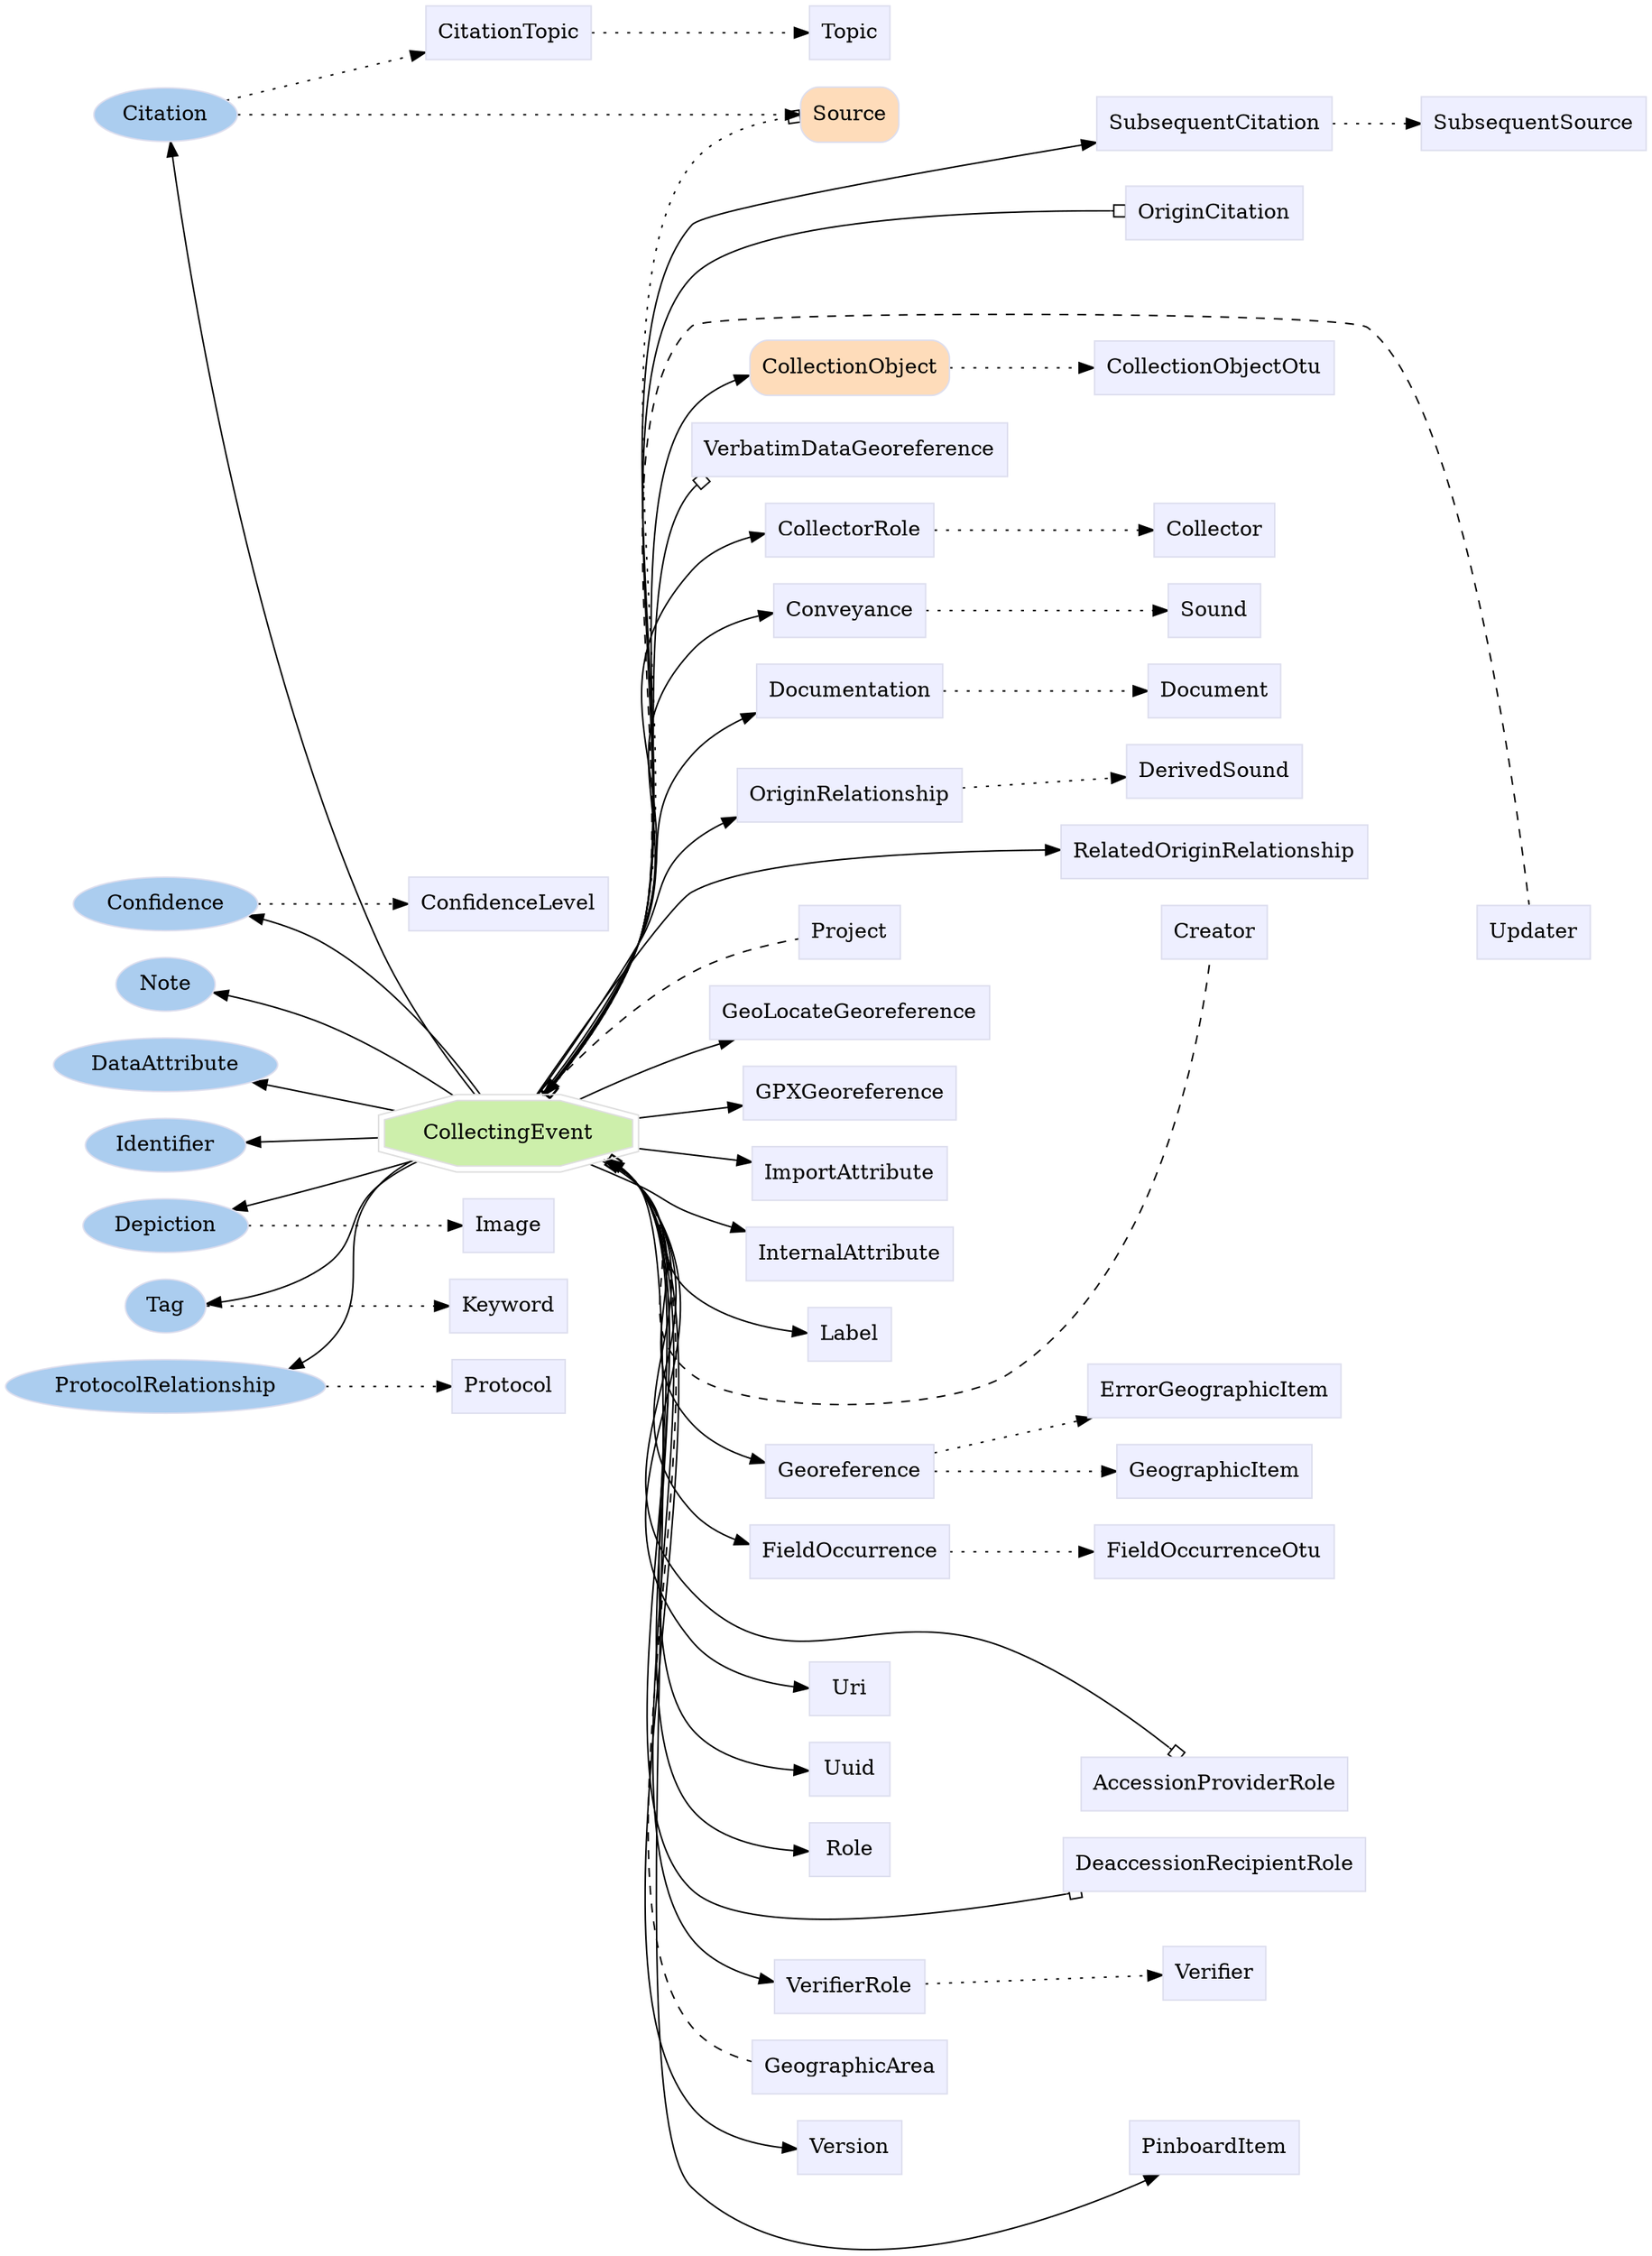 digraph CollectingEvent {
	graph [bb="0,0,923.69,1497.5",
		label="",
		outputorder=edgesfirst,
		rankdir=LR
	];
	node [label="\N"];
	subgraph annotator_cluster {
		graph [rank=min];
		Citation	[color="#dddeee",
			fillcolor="#abcdef",
			group=annotator,
			height=0.5,
			href="/develop/Data/models.html#citation",
			label=Citation,
			pos="88.713,1424.5",
			shape=oval,
			style=filled,
			target=_top,
			width=1.1279];
		Confidence	[color="#dddeee",
			fillcolor="#abcdef",
			group=annotator,
			height=0.5,
			href="/develop/Data/models.html#confidence",
			label=Confidence,
			pos="88.713,898.52",
			shape=oval,
			style=filled,
			target=_top,
			width=1.4833];
		DataAttribute	[color="#dddeee",
			fillcolor="#abcdef",
			group=annotator,
			height=0.5,
			href="/develop/Data/models.html#data-attribute",
			label=DataAttribute,
			pos="88.713,790.52",
			shape=oval,
			style=filled,
			target=_top,
			width=1.7108];
		Depiction	[color="#dddeee",
			fillcolor="#abcdef",
			group=annotator,
			height=0.5,
			href="/develop/Data/models.html#depiction",
			label=Depiction,
			pos="88.713,682.52",
			shape=oval,
			style=filled,
			target=_top,
			width=1.3127];
		Identifier	[color="#dddeee",
			fillcolor="#abcdef",
			group=annotator,
			height=0.5,
			href="/develop/Data/models.html#identifier",
			label=Identifier,
			pos="88.713,736.52",
			shape=oval,
			style=filled,
			target=_top,
			width=1.2558];
		Tag	[color="#dddeee",
			fillcolor="#abcdef",
			group=annotator,
			height=0.5,
			href="/develop/Data/models.html#tag",
			label=Tag,
			pos="88.713,628.52",
			shape=oval,
			style=filled,
			target=_top,
			width=0.75];
		Note	[color="#dddeee",
			fillcolor="#abcdef",
			group=annotator,
			height=0.5,
			href="/develop/Data/models.html#note",
			label=Note,
			pos="88.713,844.52",
			shape=oval,
			style=filled,
			target=_top,
			width=0.80088];
		ProtocolRelationship	[color="#dddeee",
			fillcolor="#abcdef",
			group=annotator,
			height=0.5,
			href="/develop/Data/models.html#protocol-relationship",
			label=ProtocolRelationship,
			pos="88.713,574.52",
			shape=oval,
			style=filled,
			target=_top,
			width=2.4643];
	}
	subgraph core {
		CollectingEvent	[color="#dedede",
			fillcolor="#cdefab",
			group=target,
			height=0.61111,
			href="/develop/Data/models.html#collecting-event",
			label=CollectingEvent,
			pos="294.06,740.52",
			shape=doubleoctagon,
			style=filled,
			target=_top,
			width=2.2398];
		CollectionObject	[color="#dddeee",
			fillcolor="#fedcba",
			group=core,
			height=0.51389,
			href="/develop/Data/models.html#collection-object",
			label=CollectionObject,
			pos="492.94,1254.5",
			shape=Mrecord,
			style=filled,
			target=_top,
			width=1.5035];
		Source	[color="#dddeee",
			fillcolor="#fedcba",
			group=core,
			height=0.51389,
			href="/develop/Data/models.html#source",
			label=Source,
			pos="492.94,1424.5",
			shape=Mrecord,
			style=filled,
			target=_top,
			width=0.75];
	}
	subgraph supporting {
		CitationTopic	[color="#dddeee",
			fillcolor="#eeefff",
			group=supporting,
			height=0.5,
			href="/develop/Data/models.html#citation-topic",
			label=CitationTopic,
			pos="294.06,1479.5",
			shape=box,
			style=filled,
			target=_top,
			width=1.2639];
		CollectionObjectOtu	[color="#dddeee",
			fillcolor="#eeefff",
			group=supporting,
			height=0.5,
			href="/develop/Data/models.html#collection-object-otu",
			label=CollectionObjectOtu,
			pos="691.57,1254.5",
			shape=box,
			style=filled,
			target=_top,
			width=1.7847];
		CollectorRole	[color="#dddeee",
			fillcolor="#eeefff",
			group=supporting,
			height=0.5,
			href="/develop/Data/models.html#collector-role",
			label=CollectorRole,
			pos="492.94,1145.5",
			shape=box,
			style=filled,
			target=_top,
			width=1.2743];
		Collector	[color="#dddeee",
			fillcolor="#eeefff",
			group=supporting,
			height=0.5,
			href="/develop/Data/models.html#collector",
			label=Collector,
			pos="691.57,1145.5",
			shape=box,
			style=filled,
			target=_top,
			width=0.92014];
		ConfidenceLevel	[color="#dddeee",
			fillcolor="#eeefff",
			group=supporting,
			height=0.5,
			href="/develop/Data/models.html#confidence-level",
			label=ConfidenceLevel,
			pos="294.06,898.52",
			shape=box,
			style=filled,
			target=_top,
			width=1.5139];
		Conveyance	[color="#dddeee",
			fillcolor="#eeefff",
			group=supporting,
			height=0.5,
			href="/develop/Data/models.html#conveyance",
			label=Conveyance,
			pos="492.94,1091.5",
			shape=box,
			style=filled,
			target=_top,
			width=1.1493];
		OriginRelationship	[color="#dddeee",
			fillcolor="#eeefff",
			group=supporting,
			height=0.5,
			href="/develop/Data/models.html#origin-relationship",
			label=OriginRelationship,
			pos="492.94,967.52",
			shape=box,
			style=filled,
			target=_top,
			width=1.6597];
		DerivedSound	[color="#dddeee",
			fillcolor="#eeefff",
			group=supporting,
			height=0.5,
			href="/develop/Data/models.html#derived-sound",
			label=DerivedSound,
			pos="691.57,983.52",
			shape=box,
			style=filled,
			target=_top,
			width=1.3056];
		Documentation	[color="#dddeee",
			fillcolor="#eeefff",
			group=supporting,
			height=0.5,
			href="/develop/Data/models.html#documentation",
			label=Documentation,
			pos="492.94,1037.5",
			shape=box,
			style=filled,
			target=_top,
			width=1.3889];
		Document	[color="#dddeee",
			fillcolor="#eeefff",
			group=supporting,
			height=0.5,
			href="/develop/Data/models.html#document",
			label=Document,
			pos="691.57,1037.5",
			shape=box,
			style=filled,
			target=_top,
			width=1.0139];
		Georeference	[color="#dddeee",
			fillcolor="#eeefff",
			group=supporting,
			height=0.5,
			href="/develop/Data/models.html#georeference",
			label=Georeference,
			pos="492.94,513.52",
			shape=box,
			style=filled,
			target=_top,
			width=1.2326];
		ErrorGeographicItem	[color="#dddeee",
			fillcolor="#eeefff",
			group=supporting,
			height=0.5,
			href="/develop/Data/models.html#error-geographic-item",
			label=ErrorGeographicItem,
			pos="691.57,567.52",
			shape=box,
			style=filled,
			target=_top,
			width=1.8472];
		FieldOccurrence	[color="#dddeee",
			fillcolor="#eeefff",
			group=supporting,
			height=0.5,
			href="/develop/Data/models.html#field-occurrence",
			label=FieldOccurrence,
			pos="492.94,459.52",
			shape=box,
			style=filled,
			target=_top,
			width=1.4722];
		FieldOccurrenceOtu	[color="#dddeee",
			fillcolor="#eeefff",
			group=supporting,
			height=0.5,
			href="/develop/Data/models.html#field-occurrence-otu",
			label=FieldOccurrenceOtu,
			pos="691.57,459.52",
			shape=box,
			style=filled,
			target=_top,
			width=1.7535];
		GeoLocateGeoreference	[color="#dddeee",
			fillcolor="#eeefff",
			group=supporting,
			height=0.5,
			href="/develop/Data/models.html#geo-locate-georeference",
			label=GeoLocateGeoreference,
			pos="492.94,821.52",
			shape=box,
			style=filled,
			target=_top,
			width=2.0556];
		GeographicItem	[color="#dddeee",
			fillcolor="#eeefff",
			group=supporting,
			height=0.5,
			href="/develop/Data/models.html#geographic-item",
			label=GeographicItem,
			pos="691.57,513.52",
			shape=box,
			style=filled,
			target=_top,
			width=1.4514];
		GPXGeoreference	[color="#dddeee",
			fillcolor="#eeefff",
			group=supporting,
			height=0.5,
			href="/develop/Data/models.html#gpx-georeference",
			label=GPXGeoreference,
			pos="492.94,767.52",
			shape=box,
			style=filled,
			target=_top,
			width=1.6076];
		Image	[color="#dddeee",
			fillcolor="#eeefff",
			group=supporting,
			height=0.5,
			href="/develop/Data/models.html#image",
			label=Image,
			pos="294.06,682.52",
			shape=box,
			style=filled,
			target=_top,
			width=0.75];
		ImportAttribute	[color="#dddeee",
			fillcolor="#eeefff",
			group=supporting,
			height=0.5,
			href="/develop/Data/models.html#import-attribute",
			label=ImportAttribute,
			pos="492.94,713.52",
			shape=box,
			style=filled,
			target=_top,
			width=1.4201];
		InternalAttribute	[color="#dddeee",
			fillcolor="#eeefff",
			group=supporting,
			height=0.5,
			href="/develop/Data/models.html#internal-attribute",
			label=InternalAttribute,
			pos="492.94,659.52",
			shape=box,
			style=filled,
			target=_top,
			width=1.4826];
		Keyword	[color="#dddeee",
			fillcolor="#eeefff",
			group=supporting,
			height=0.5,
			href="/develop/Data/models.html#keyword",
			label=Keyword,
			pos="294.06,628.52",
			shape=box,
			style=filled,
			target=_top,
			width=0.92014];
		Label	[color="#dddeee",
			fillcolor="#eeefff",
			group=supporting,
			height=0.5,
			href="/develop/Data/models.html#label",
			label=Label,
			pos="492.94,605.52",
			shape=box,
			style=filled,
			target=_top,
			width=0.75];
		PinboardItem	[color="#dddeee",
			fillcolor="#eeefff",
			group=supporting,
			height=0.5,
			href="/develop/Data/models.html#pinboard-item",
			label=PinboardItem,
			pos="691.57,59.516",
			shape=box,
			style=filled,
			target=_top,
			width=1.2535];
		Protocol	[color="#dddeee",
			fillcolor="#eeefff",
			group=supporting,
			height=0.5,
			href="/develop/Data/models.html#protocol",
			label=Protocol,
			pos="294.06,574.52",
			shape=box,
			style=filled,
			target=_top,
			width=0.85764];
		RelatedOriginRelationship	[color="#dddeee",
			fillcolor="#eeefff",
			group=supporting,
			height=0.5,
			href="/develop/Data/models.html#related-origin-relationship",
			label=RelatedOriginRelationship,
			pos="691.57,929.52",
			shape=box,
			style=filled,
			target=_top,
			width=2.2326];
		Role	[color="#dddeee",
			fillcolor="#eeefff",
			group=supporting,
			height=0.5,
			href="/develop/Data/models.html#role",
			label=Role,
			pos="492.94,259.52",
			shape=box,
			style=filled,
			target=_top,
			width=0.75];
		Sound	[color="#dddeee",
			fillcolor="#eeefff",
			group=supporting,
			height=0.5,
			href="/develop/Data/models.html#sound",
			label=Sound,
			pos="691.57,1091.5",
			shape=box,
			style=filled,
			target=_top,
			width=0.75];
		SubsequentCitation	[color="#dddeee",
			fillcolor="#eeefff",
			group=supporting,
			height=0.5,
			href="/develop/Data/models.html#subsequent-citation",
			label=SubsequentCitation,
			pos="691.57,1418.5",
			shape=box,
			style=filled,
			target=_top,
			width=1.691];
		SubsequentSource	[color="#dddeee",
			fillcolor="#eeefff",
			group=supporting,
			height=0.5,
			href="/develop/Data/models.html#subsequent-source",
			label=SubsequentSource,
			pos="865.82,1418.5",
			shape=box,
			style=filled,
			target=_top,
			width=1.6076];
		Topic	[color="#dddeee",
			fillcolor="#eeefff",
			group=supporting,
			height=0.5,
			href="/develop/Data/models.html#topic",
			label=Topic,
			pos="492.94,1479.5",
			shape=box,
			style=filled,
			target=_top,
			width=0.75];
		Uri	[color="#dddeee",
			fillcolor="#eeefff",
			group=supporting,
			height=0.5,
			href="/develop/Data/models.html#uri",
			label=Uri,
			pos="492.94,367.52",
			shape=box,
			style=filled,
			target=_top,
			width=0.75];
		Uuid	[color="#dddeee",
			fillcolor="#eeefff",
			group=supporting,
			height=0.5,
			href="/develop/Data/models.html#uuid",
			label=Uuid,
			pos="492.94,313.52",
			shape=box,
			style=filled,
			target=_top,
			width=0.75];
		VerifierRole	[color="#dddeee",
			fillcolor="#eeefff",
			group=supporting,
			height=0.5,
			href="/develop/Data/models.html#verifier-role",
			label=VerifierRole,
			pos="492.94,167.52",
			shape=box,
			style=filled,
			target=_top,
			width=1.1493];
		Verifier	[color="#dddeee",
			fillcolor="#eeefff",
			group=supporting,
			height=0.5,
			href="/develop/Data/models.html#verifier",
			label=Verifier,
			pos="691.57,176.52",
			shape=box,
			style=filled,
			target=_top,
			width=0.79514];
		Version	[color="#dddeee",
			fillcolor="#eeefff",
			group=supporting,
			height=0.5,
			href="/develop/Data/models.html#version",
			label=Version,
			pos="492.94,59.516",
			shape=box,
			style=filled,
			target=_top,
			width=0.79514];
		Creator	[color="#dddeee",
			fillcolor="#eeefff",
			group=supporting,
			height=0.5,
			href="/develop/Data/models.html#creator",
			label=Creator,
			pos="691.57,875.52",
			shape=box,
			style=filled,
			target=_top,
			width=0.78472];
		GeographicArea	[color="#dddeee",
			fillcolor="#eeefff",
			group=supporting,
			height=0.5,
			href="/develop/Data/models.html#geographic-area",
			label=GeographicArea,
			pos="492.94,113.52",
			shape=box,
			style=filled,
			target=_top,
			width=1.4618];
		Project	[color="#dddeee",
			fillcolor="#eeefff",
			group=supporting,
			height=0.5,
			href="/develop/Data/models.html#project",
			label=Project,
			pos="492.94,875.52",
			shape=box,
			style=filled,
			target=_top,
			width=0.75347];
		Updater	[color="#dddeee",
			fillcolor="#eeefff",
			group=supporting,
			height=0.5,
			href="/develop/Data/models.html#updater",
			label=Updater,
			pos="865.82,875.52",
			shape=box,
			style=filled,
			target=_top,
			width=0.82639];
		AccessionProviderRole	[color="#dddeee",
			fillcolor="#eeefff",
			group=supporting,
			height=0.5,
			href="/develop/Data/models.html#accession-provider-role",
			label=AccessionProviderRole,
			pos="691.57,294.52",
			shape=box,
			style=filled,
			target=_top,
			width=1.9931];
		DeaccessionRecipientRole	[color="#dddeee",
			fillcolor="#eeefff",
			group=supporting,
			height=0.5,
			href="/develop/Data/models.html#deaccession-recipient-role",
			label=DeaccessionRecipientRole,
			pos="691.57,240.52",
			shape=box,
			style=filled,
			target=_top,
			width=2.2326];
		OriginCitation	[color="#dddeee",
			fillcolor="#eeefff",
			group=supporting,
			height=0.5,
			href="/develop/Data/models.html#origin-citation",
			label=OriginCitation,
			pos="691.57,1358.5",
			shape=box,
			style=filled,
			target=_top,
			width=1.316];
		VerbatimDataGeoreference	[color="#dddeee",
			fillcolor="#eeefff",
			group=supporting,
			height=0.5,
			href="/develop/Data/models.html#verbatim-data-georeference",
			label=VerbatimDataGeoreference,
			pos="492.94,1199.5",
			shape=box,
			style=filled,
			target=_top,
			width=2.2847];
	}
	Citation -> Source	[pos="e,465.76,1424.5 129.75,1424.5 207.65,1424.5 378.6,1424.5 454.43,1424.5",
		style=dotted];
	Citation -> CitationTopic	[pos="e,248.21,1467.4 123.75,1433.7 154.69,1442.1 200.93,1454.6 237.28,1464.4",
		style=dotted];
	Confidence -> ConfidenceLevel	[pos="e,239.37,898.52 142.61,898.52 168.78,898.52 200.59,898.52 228.22,898.52",
		style=dotted];
	Depiction -> Image	[pos="e,266.83,682.52 136.37,682.52 172.55,682.52 222.05,682.52 255.66,682.52",
		style=dotted];
	Tag -> Keyword	[pos="e,260.62,628.52 115.88,628.52 149.56,628.52 208.57,628.52 249.18,628.52",
		style=dotted];
	ProtocolRelationship -> Protocol	[pos="e,262.95,574.52 177.72,574.52 203.44,574.52 230.35,574.52 251.7,574.52",
		style=dotted];
	CollectingEvent -> Citation	[pos="e,91.618,1406.2 276.25,762.97 258.18,788.14 229.84,830.79 213.43,871.52 136.48,1062.4 102.68,1310.6 92.89,1395"];
	CollectingEvent -> Confidence	[pos="e,135.52,889.52 279.05,762.92 259.69,792.08 222.03,842.73 177.43,871.52 167.99,877.61 157.1,882.39 146.27,886.13"];
	CollectingEvent -> DataAttribute	[pos="e,136.88,778.92 231.12,755.75 204.6,762.27 173.8,769.84 147.73,776.25"];
	CollectingEvent -> Depiction	[pos="e,127.48,693.29 235.89,724.21 205.14,715.44 167.62,704.74 138.29,696.37"];
	CollectingEvent -> Identifier	[pos="e,134.34,737.39 213.31,738.95 190.66,738.5 166.49,738.03 145.59,737.62"];
	CollectingEvent -> Tag	[pos="e,115.61,631.76 237.11,723.83 228.69,719.91 220.48,715.19 213.43,709.52 190.94,691.45 200.55,672.76 177.43,655.52 162.69,644.53 \
143.42,637.96 126.7,634.06"];
	CollectingEvent -> Note	[pos="e,116.17,838.5 264.51,762.94 241.92,779.81 209.02,802.52 177.43,817.52 161.56,825.05 143.09,831.1 127.2,835.55"];
	CollectingEvent -> ProtocolRelationship	[pos="e,154.99,586.79 234.08,724.55 226.44,720.58 219.26,715.64 213.43,709.52 178.55,672.87 213.62,636.88 177.43,601.52 173.74,597.91 \
169.58,594.79 165.13,592.08"];
	CollectingEvent -> CollectionObject	[pos="e,438.37,1245.6 312.8,762.62 331.68,787.5 360.73,829.88 374.69,871.52 399.91,946.69 361.45,1164.4 410.69,1226.5 415.42,1232.5 421.5,\
1237.2 428.2,1240.9"];
	CollectingEvent -> Source	[arrowhead=obox,
		arrowtail=obox,
		dir=both,
		pos="s,313.4,762.99 e,465.5,1421.1 319.5,771.08 338.23,796.39 362.82,834.14 374.69,871.52 409.77,981.91 342.73,1297.7 410.69,1391.5 421.2,\
1406 439.2,1414.2 455.59,1418.7",
		style=dotted];
	CollectingEvent -> CollectorRole	[pos="e,446.72,1139.8 312.46,762.74 331.04,787.72 359.82,830.2 374.69,871.52 412.26,975.9 339.45,1033.5 410.69,1118.5 417.35,1126.5 426.42,\
1132.1 436.08,1136.1"];
	CollectingEvent -> Conveyance	[pos="e,451.19,1086.7 312.15,762.86 330.46,787.94 359.01,830.5 374.69,871.52 405.87,953.02 353.34,998.75 410.69,1064.5 418.47,1073.4 429.26,\
1079.4 440.44,1083.4"];
	CollectingEvent -> OriginRelationship	[pos="e,432.79,949.86 308.82,762.63 324.88,788.57 352.12,832.92 374.69,871.52 391.17,899.69 386.09,914.08 410.69,935.52 414.46,938.8 418.6,\
941.77 422.96,944.45"];
	CollectingEvent -> Documentation	[pos="e,442.67,1019.4 311.06,762.72 328.67,788.01 356.86,831.09 374.69,871.52 397.68,923.63 374.68,950.38 410.69,994.52 416.79,1002 424.52,\
1008.3 432.79,1013.6"];
	CollectingEvent -> Georeference	[pos="e,448.31,522.12 355.04,724.88 362.44,720.86 369.29,715.83 374.69,709.52 423.21,652.82 362.29,602.31 410.69,545.52 417.85,537.12 \
427.49,530.92 437.64,526.33"];
	CollectingEvent -> FieldOccurrence	[pos="e,439.62,467.72 355.37,725.15 362.72,721.1 369.47,715.98 374.69,709.52 437.81,631.44 345.63,562.98 410.69,486.52 415.74,480.58 422.13,\
475.95 429.09,472.33"];
	CollectingEvent -> GeoLocateGeoreference	[pos="e,433.94,803.16 335.49,760.81 357.47,771.47 385.27,784.4 410.69,794.52 414.77,796.14 418.99,797.75 423.26,799.32"];
	CollectingEvent -> GPXGeoreference	[pos="e,434.86,759.69 375.14,751.5 391.25,753.71 408.03,756.01 423.69,758.16"];
	CollectingEvent -> ImportAttribute	[pos="e,441.59,720.42 375.14,729.53 393.57,727.01 412.88,724.36 430.38,721.96"];
	CollectingEvent -> InternalAttribute	[pos="e,439.18,674.93 345.42,722.65 355.28,718.67 365.43,714.22 374.69,709.52 391.62,700.92 393.55,694.68 410.69,686.52 416.45,683.77 \
422.57,681.19 428.75,678.79"];
	CollectingEvent -> Label	[pos="e,465.46,608.82 352.6,724.32 360.63,720.37 368.3,715.5 374.69,709.52 402.27,683.7 382.47,657.63 410.69,632.52 422.82,621.73 439.38,\
615.23 454.38,611.33"];
	CollectingEvent -> PinboardItem	[pos="e,655.44,41.224 356.79,725.2 363.74,721.14 370,716.01 374.69,709.52 418.85,648.49 356.03,84.348 410.69,32.516 473.48,-27.018 583.49,\
8.8302 645.23,36.52"];
	CollectingEvent -> RelatedOriginRelationship	[pos="e,610.76,938.76 307.74,762.72 331.29,803.1 381.96,885.93 410.69,902.52 467.47,935.29 541.7,941.11 599.44,939.23"];
	CollectingEvent -> Role	[pos="e,465.73,260.95 356.21,725.28 363.34,721.21 369.81,716.05 374.69,709.52 431.2,633.97 352.3,360.61 410.69,286.52 421.21,273.18 438.52,\
266.37 454.47,262.91"];
	CollectingEvent -> SubsequentCitation	[pos="e,630.49,1407.6 313.35,763.01 332.42,787.88 361.35,829.96 374.69,871.52 407.26,972.94 341.9,1268.2 410.69,1349.5 424.29,1365.6 540.87,\
1390.3 619.22,1405.4"];
	CollectingEvent -> Uri	[pos="e,465.77,370.75 356.02,725.14 363.19,721.09 369.71,715.97 374.69,709.52 459.47,599.74 326.13,509.46 410.69,399.52 421.36,385.65 \
438.91,377.78 454.98,373.32"];
	CollectingEvent -> Uuid	[pos="e,465.79,315 356.13,725.22 363.28,721.16 369.77,716.02 374.69,709.52 474.21,578.18 307.9,469.3 410.69,340.52 421.29,327.24 438.61,\
320.44 454.55,316.97"];
	CollectingEvent -> VerifierRole	[pos="e,451.16,174.13 356.29,725.34 363.42,721.26 369.85,716.09 374.69,709.52 442.09,618.05 343.48,291.12 410.69,199.52 418.04,189.5 429.01,\
182.62 440.52,177.89"];
	CollectingEvent -> Version	[pos="e,464.02,61.06 356.76,725.18 363.72,721.12 369.98,716 374.69,709.52 456.24,597.35 326.35,196.59 410.69,86.516 420.73,73.415 437.35,\
66.599 452.95,63.081"];
	CollectingEvent -> Creator	[dir=back,
		pos="s,354.34,724.83 363.95,718.96 367.87,716.18 371.51,713.05 374.69,709.52 415.13,664.68 362.67,615.12 410.69,578.52 468.84,534.19 \
514.86,537.23 575.19,578.52 671.52,644.43 687.44,803.45 690.06,857.32",
		style=dashed];
	CollectingEvent -> GeographicArea	[dir=back,
		pos="s,356.34,725.38 365.79,718.87 369.12,716.12 372.14,713.02 374.69,709.52 449.48,607.24 333.36,240.87 410.69,140.52 417.95,131.1 428.61,\
124.93 439.83,120.9",
		style=dashed];
	CollectingEvent -> Project	[dir=back,
		pos="s,313.73,762.98 321.24,771.39 343.02,795.36 375.99,827.9 410.69,848.52 427.69,858.61 448.96,865.51 465.47,869.8",
		style=dashed];
	CollectingEvent -> Updater	[dir=back,
		pos="s,312.91,762.59 319.71,771.68 338.29,797.02 362.56,834.51 374.69,871.52 403.25,958.64 343.09,1220.6 410.69,1282.5 423.8,1294.5 756.14,\
1294.2 771.94,1281.5 834.16,1231.7 858.1,966.49 863.55,893.9",
		style=dashed];
	CollectingEvent -> AccessionProviderRole	[arrowhead=obox,
		arrowtail=obox,
		dir=both,
		pos="s,355.94,725.08 e,674.94,312.68 364.62,719.38 368.37,716.5 371.79,713.23 374.69,709.52 451.24,611.78 327.3,524.49 410.69,432.52 \
461.1,376.93 508.31,428.54 575.19,394.52 611.76,375.92 646.28,343.26 667.86,320.34"];
	CollectingEvent -> DeaccessionRecipientRole	[arrowhead=obox,
		arrowtail=obox,
		dir=both,
		pos="s,356.26,725.32 e,645.34,222.08 364.85,719.56 368.55,716.63 371.89,713.31 374.69,709.52 437.96,624.09 332.75,304.8 410.69,232.52 \
470.66,176.9 572.69,197.85 635.6,218.74"];
	CollectingEvent -> OriginCitation	[arrowhead=obox,
		arrowtail=obox,
		dir=both,
		pos="s,312.96,762.57 e,643.92,1358.1 319.04,770.66 337.75,795.99 362.52,833.98 374.69,871.52 405.23,965.68 343.25,1243.1 410.69,1315.5 \
440.07,1347.1 560.54,1355.6 633.51,1357.8"];
	CollectingEvent -> VerbatimDataGeoreference	[arrowhead=obox,
		arrowtail=obox,
		dir=both,
		pos="s,312.66,762.67 e,419.66,1181.1 318.66,770.79 337.15,796.19 361.81,834.22 374.69,871.52 396.69,935.19 368.1,1120.3 410.69,1172.5 \
411.1,1173 411.53,1173.5 411.96,1174"];
	CollectionObject -> CollectionObjectOtu	[pos="e,626.98,1254.5 547.41,1254.5 568.43,1254.5 592.92,1254.5 615.64,1254.5",
		style=dotted];
	Source -> SubsequentCitation	[pos="e,630.38,1420.4 520.05,1423.7 545.21,1423 584.41,1421.8 618.89,1420.7",
		style=invis];
	Source -> OriginCitation	[pos="e,643.97,1374.2 520.05,1415.8 548.77,1406.1 595.8,1390.3 633.2,1377.8",
		style=invis];
	CitationTopic -> Topic	[pos="e,465.58,1479.5 339.74,1479.5 374.29,1479.5 421.6,1479.5 454.26,1479.5",
		style=dotted];
	CollectorRole -> Collector	[pos="e,658.24,1145.5 539.05,1145.5 571.47,1145.5 614.92,1145.5 646.98,1145.5",
		style=dotted];
	Conveyance -> Sound	[pos="e,664.31,1091.5 534.68,1091.5 569.5,1091.5 619.19,1091.5 653.04,1091.5",
		style=dotted];
	OriginRelationship -> DerivedSound	[pos="e,644.11,979.74 552.94,972.32 578.25,974.38 607.72,976.77 632.88,978.82",
		style=dotted];
	OriginRelationship -> RelatedOriginRelationship	[pos="e,610.88,944.92 552.94,956.12 567.74,953.26 583.96,950.12 599.91,947.04",
		style=invis];
	Documentation -> Document	[pos="e,654.83,1037.5 543.31,1037.5 574.07,1037.5 613.42,1037.5 643.71,1037.5",
		style=dotted];
	Georeference -> ErrorGeographicItem	[pos="e,624.63,549.41 537.58,525.5 559.95,531.65 587.87,539.31 613.7,546.41",
		style=dotted];
	Georeference -> GeographicItem	[pos="e,639.04,513.52 537.58,513.52 564.05,513.52 598.27,513.52 627.63,513.52",
		style=dotted];
	FieldOccurrence -> FieldOccurrenceOtu	[pos="e,628.14,459.52 546.38,459.52 567.98,459.52 593.4,459.52 616.83,459.52",
		style=dotted];
	Role -> Verifier	[pos="e,662.76,188.25 520.05,248.49 553.95,234.19 613.37,209.1 652.35,192.65",
		style=invis];
	Role -> AccessionProviderRole	[pos="e,619.42,281.85 520.05,264.16 542.67,268.19 576.64,274.24 608.33,279.88",
		style=invis];
	Role -> DeaccessionRecipientRole	[pos="e,610.75,248.23 520.05,256.99 540.62,255.01 570.58,252.11 599.66,249.3",
		style=invis];
	SubsequentCitation -> SubsequentSource	[pos="e,807.5,1418.5 752.81,1418.5 766.82,1418.5 781.84,1418.5 796.18,1418.5",
		style=dotted];
	VerifierRole -> Verifier	[pos="e,662.56,175.23 534.68,169.38 568.9,170.95 617.47,173.17 651.27,174.72",
		style=dotted];
	Version -> PinboardItem	[pos="e,646.29,59.516 521.7,59.516 551.05,59.516 598.15,59.516 635.16,59.516",
		style=invis];
	Creator -> Updater	[pos="e,835.77,875.52 720.24,875.52 748.45,875.52 792.49,875.52 824.55,875.52",
		style=invis];
	Project -> Creator	[pos="e,662.89,875.52 520.46,875.52 554.19,875.52 612.69,875.52 651.52,875.52",
		style=invis];
}
